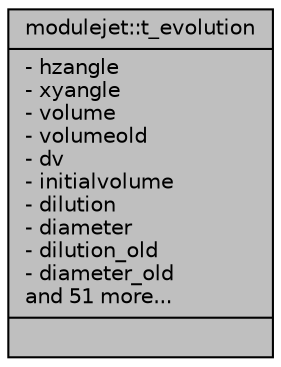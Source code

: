 digraph "modulejet::t_evolution"
{
 // LATEX_PDF_SIZE
  edge [fontname="Helvetica",fontsize="10",labelfontname="Helvetica",labelfontsize="10"];
  node [fontname="Helvetica",fontsize="10",shape=record];
  Node1 [label="{modulejet::t_evolution\n|- hzangle\l- xyangle\l- volume\l- volumeold\l- dv\l- initialvolume\l- dilution\l- diameter\l- dilution_old\l- diameter_old\land 51 more...\l|}",height=0.2,width=0.4,color="black", fillcolor="grey75", style="filled", fontcolor="black",tooltip=" "];
}
